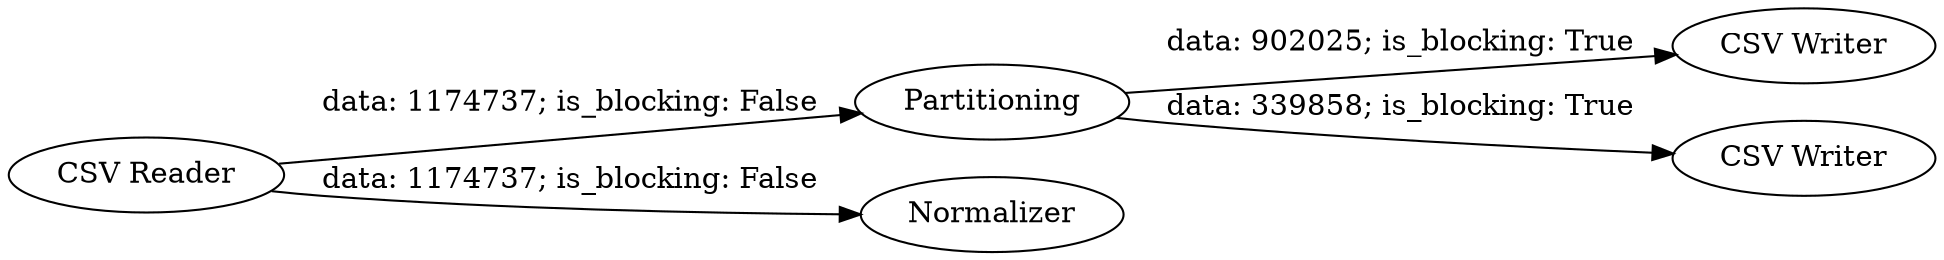 digraph {
	"5478982648077559629_1" [label="CSV Reader"]
	"5478982648077559629_3" [label=Partitioning]
	"5478982648077559629_4" [label="CSV Writer"]
	"5478982648077559629_2" [label=Normalizer]
	"5478982648077559629_5" [label="CSV Writer"]
	"5478982648077559629_3" -> "5478982648077559629_5" [label="data: 339858; is_blocking: True"]
	"5478982648077559629_1" -> "5478982648077559629_2" [label="data: 1174737; is_blocking: False"]
	"5478982648077559629_1" -> "5478982648077559629_3" [label="data: 1174737; is_blocking: False"]
	"5478982648077559629_3" -> "5478982648077559629_4" [label="data: 902025; is_blocking: True"]
	rankdir=LR
}
